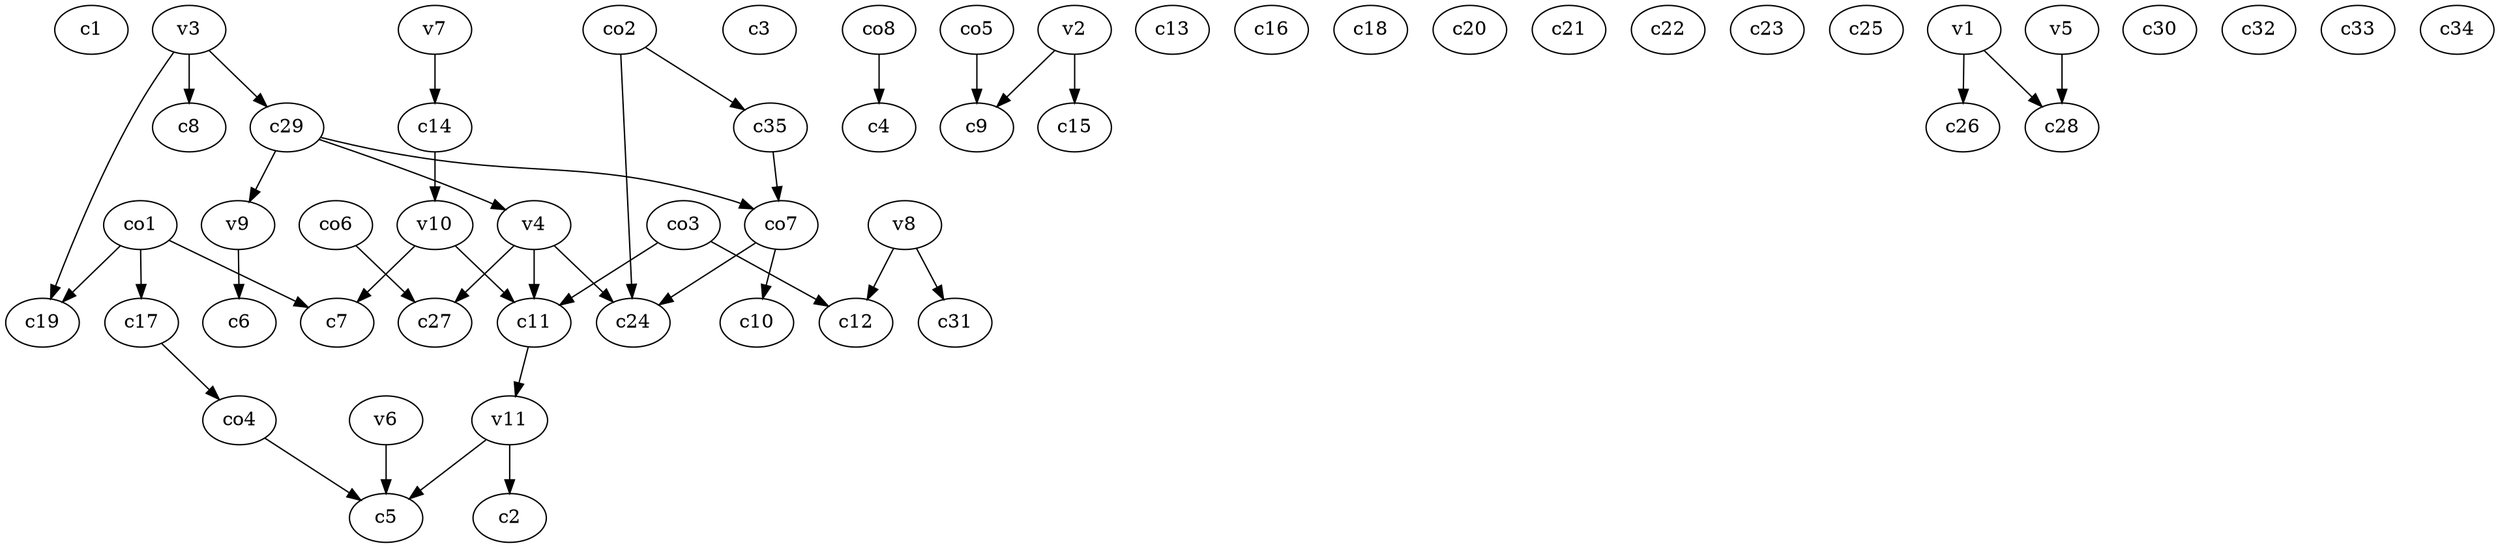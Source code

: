 strict digraph  {
c1;
c2;
c3;
c4;
c5;
c6;
c7;
c8;
c9;
c10;
c11;
c12;
c13;
c14;
c15;
c16;
c17;
c18;
c19;
c20;
c21;
c22;
c23;
c24;
c25;
c26;
c27;
c28;
c29;
c30;
c31;
c32;
c33;
c34;
c35;
v1;
v2;
v3;
v4;
v5;
v6;
v7;
v8;
v9;
v10;
v11;
co1;
co2;
co3;
co4;
co5;
co6;
co7;
co8;
c11 -> v11  [weight=1];
c14 -> v10  [weight=1];
c17 -> co4  [weight=1];
c29 -> v9  [weight=1];
c29 -> v4  [weight=1];
c29 -> co7  [weight=1];
c35 -> co7  [weight=1];
v1 -> c28  [weight=1];
v1 -> c26  [weight=1];
v2 -> c15  [weight=1];
v2 -> c9  [weight=1];
v3 -> c19  [weight=1];
v3 -> c8  [weight=1];
v3 -> c29  [weight=1];
v4 -> c11  [weight=1];
v4 -> c27  [weight=1];
v4 -> c24  [weight=1];
v5 -> c28  [weight=1];
v6 -> c5  [weight=1];
v7 -> c14  [weight=1];
v8 -> c31  [weight=1];
v8 -> c12  [weight=1];
v9 -> c6  [weight=1];
v10 -> c7  [weight=1];
v10 -> c11  [weight=1];
v11 -> c5  [weight=1];
v11 -> c2  [weight=1];
co1 -> c7  [weight=1];
co1 -> c19  [weight=1];
co1 -> c17  [weight=1];
co2 -> c24  [weight=1];
co2 -> c35  [weight=1];
co3 -> c11  [weight=1];
co3 -> c12  [weight=1];
co4 -> c5  [weight=1];
co5 -> c9  [weight=1];
co6 -> c27  [weight=1];
co7 -> c24  [weight=1];
co7 -> c10  [weight=1];
co8 -> c4  [weight=1];
}
